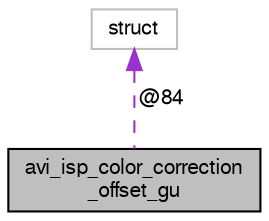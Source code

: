 digraph "avi_isp_color_correction_offset_gu"
{
  edge [fontname="FreeSans",fontsize="10",labelfontname="FreeSans",labelfontsize="10"];
  node [fontname="FreeSans",fontsize="10",shape=record];
  Node1 [label="avi_isp_color_correction\l_offset_gu",height=0.2,width=0.4,color="black", fillcolor="grey75", style="filled", fontcolor="black"];
  Node2 -> Node1 [dir="back",color="darkorchid3",fontsize="10",style="dashed",label=" @84" ,fontname="FreeSans"];
  Node2 [label="struct",height=0.2,width=0.4,color="grey75", fillcolor="white", style="filled"];
}

